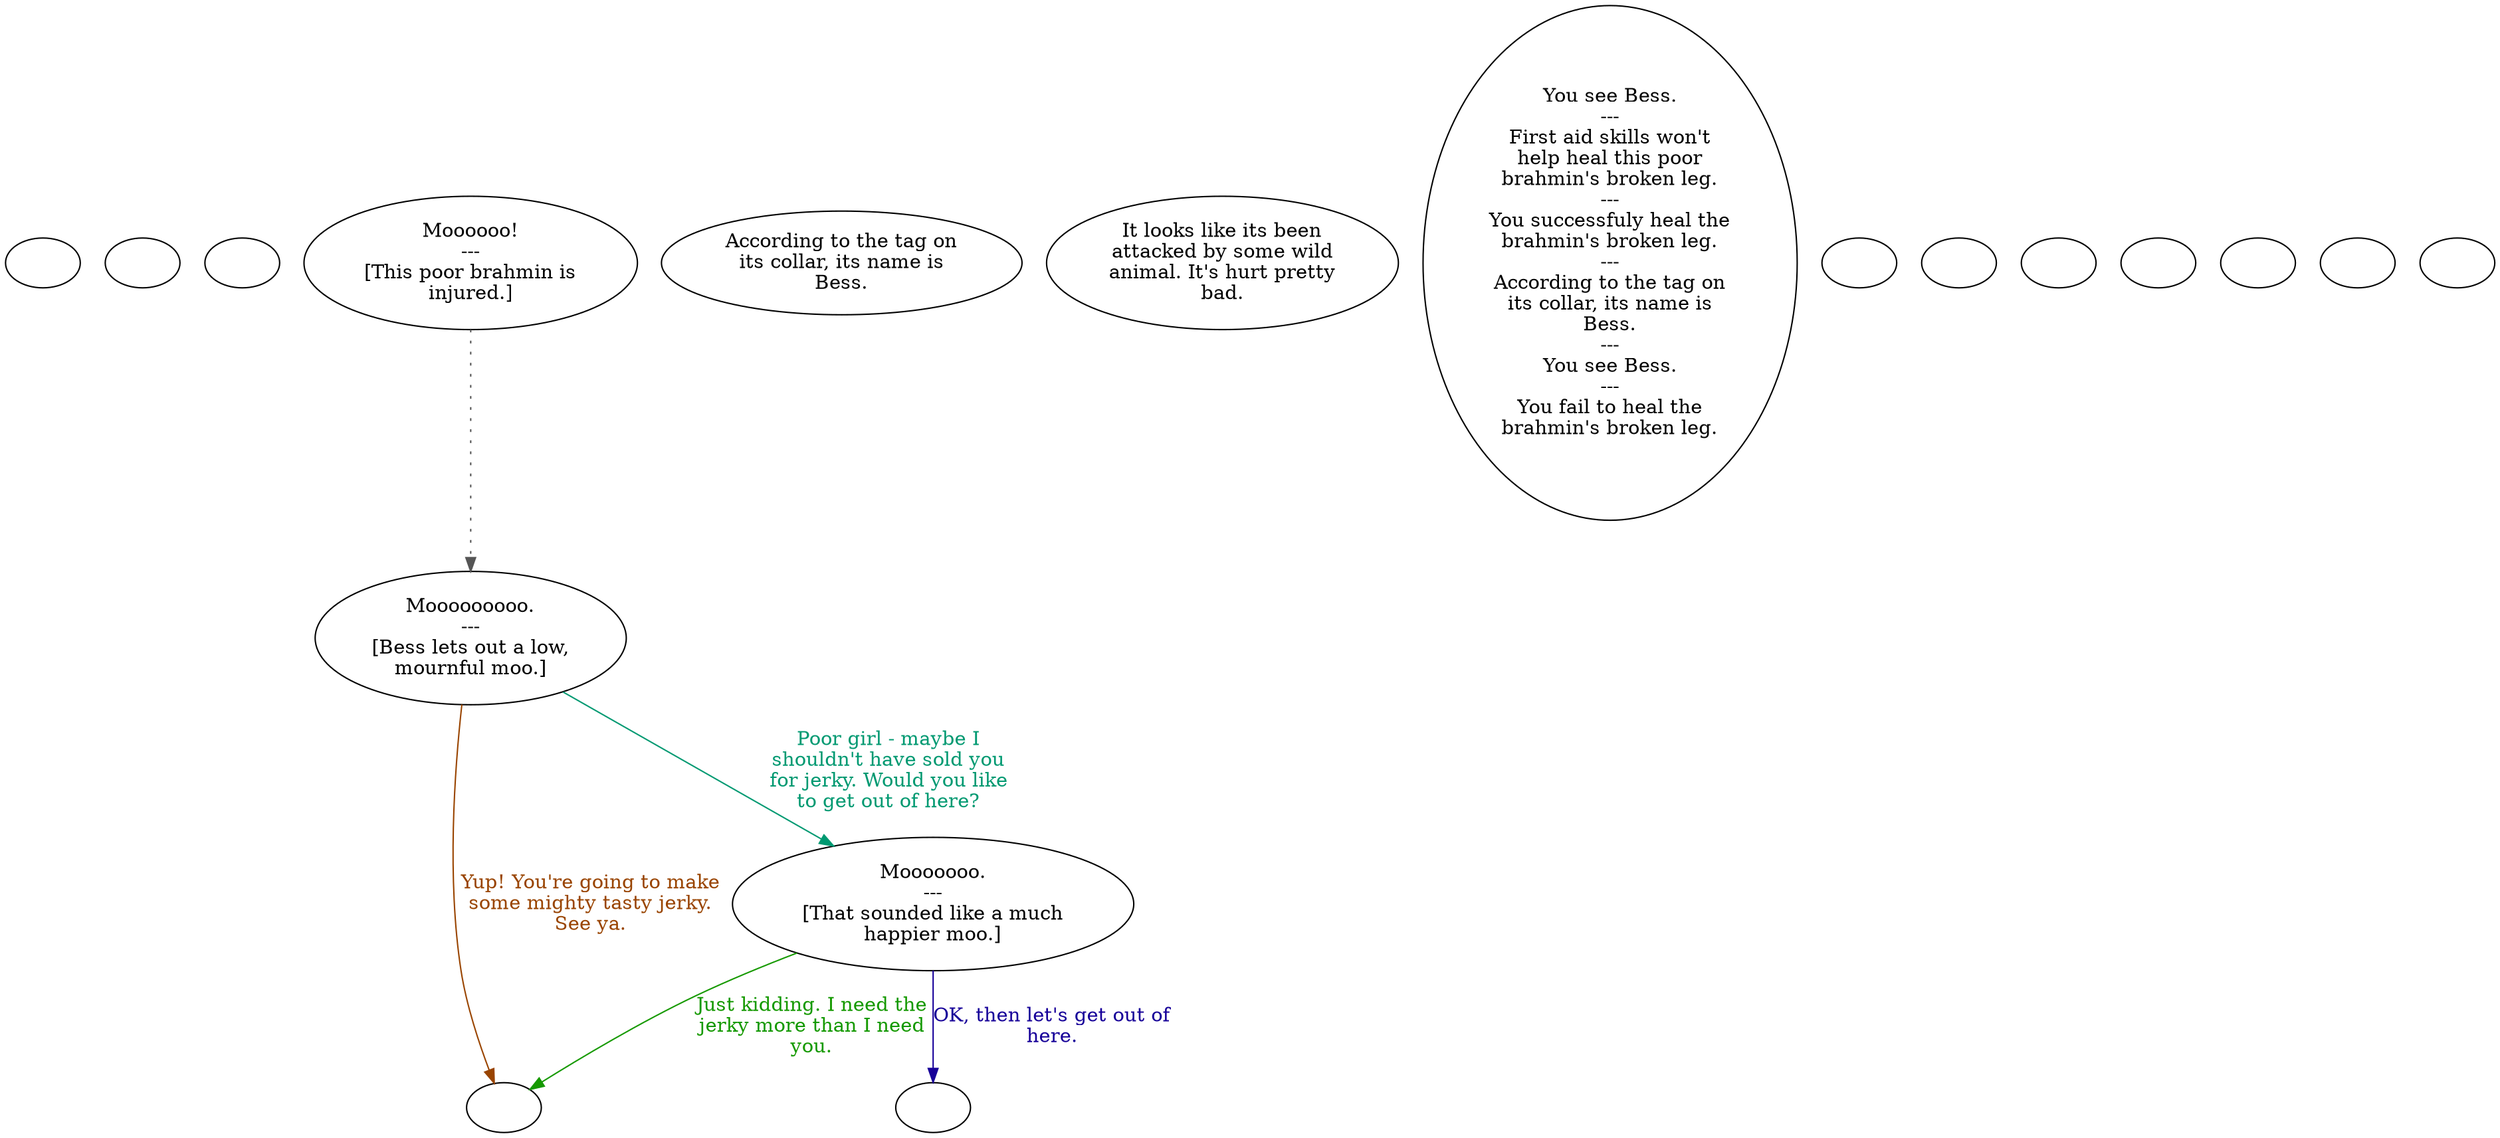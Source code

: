 digraph mcBess {
  "checkPartyMembersNearDoor" [style=filled       fillcolor="#FFFFFF"       color="#000000"]
  "checkPartyMembersNearDoor" [label=""]
  "start" [style=filled       fillcolor="#FFFFFF"       color="#000000"]
  "start" [label=""]
  "critter_p_proc" [style=filled       fillcolor="#FFFFFF"       color="#000000"]
  "critter_p_proc" [label=""]
  "talk_p_proc" [style=filled       fillcolor="#FFFFFF"       color="#000000"]
  "talk_p_proc" -> "Node002" [style=dotted color="#555555"]
  "talk_p_proc" [label="Moooooo!\n---\n[This poor brahmin is\ninjured.]"]
  "look_at_p_proc" [style=filled       fillcolor="#FFFFFF"       color="#000000"]
  "look_at_p_proc" [label="According to the tag on\nits collar, its name is\nBess."]
  "description_p_proc" [style=filled       fillcolor="#FFFFFF"       color="#000000"]
  "description_p_proc" [label="It looks like its been\nattacked by some wild\nanimal. It's hurt pretty\nbad."]
  "use_skill_on_p_proc" [style=filled       fillcolor="#FFFFFF"       color="#000000"]
  "use_skill_on_p_proc" [label="You see Bess.\n---\nFirst aid skills won't\nhelp heal this poor\nbrahmin's broken leg.\n---\nYou successfuly heal the\nbrahmin's broken leg.\n---\nAccording to the tag on\nits collar, its name is\nBess.\n---\nYou see Bess.\n---\nYou fail to heal the\nbrahmin's broken leg."]
  "damage_p_proc" [style=filled       fillcolor="#FFFFFF"       color="#000000"]
  "damage_p_proc" [label=""]
  "map_enter_p_proc" [style=filled       fillcolor="#FFFFFF"       color="#000000"]
  "map_enter_p_proc" [label=""]
  "map_exit_p_proc" [style=filled       fillcolor="#FFFFFF"       color="#000000"]
  "map_exit_p_proc" [label=""]
  "timed_event_p_proc" [style=filled       fillcolor="#FFFFFF"       color="#000000"]
  "timed_event_p_proc" [label=""]
  "use_p_proc" [style=filled       fillcolor="#FFFFFF"       color="#000000"]
  "use_p_proc" [label=""]
  "push_p_proc" [style=filled       fillcolor="#FFFFFF"       color="#000000"]
  "push_p_proc" [label=""]
  "Node999" [style=filled       fillcolor="#FFFFFF"       color="#000000"]
  "Node999" [label=""]
  "Node990" [style=filled       fillcolor="#FFFFFF"       color="#000000"]
  "Node990" [label=""]
  "Node002" [style=filled       fillcolor="#FFFFFF"       color="#000000"]
  "Node002" [label="Mooooooooo.\n---\n[Bess lets out a low,\nmournful moo.]"]
  "Node002" -> "Node003" [label="Poor girl - maybe I\nshouldn't have sold you\nfor jerky. Would you like\nto get out of here?" color="#009971" fontcolor="#009971"]
  "Node002" -> "Node999" [label="Yup! You're going to make\nsome mighty tasty jerky.\nSee ya." color="#994400" fontcolor="#994400"]
  "Node003" [style=filled       fillcolor="#FFFFFF"       color="#000000"]
  "Node003" [label="Mooooooo.\n---\n[That sounded like a much\nhappier moo.]"]
  "Node003" -> "Node990" [label="OK, then let's get out of\nhere." color="#170099" fontcolor="#170099"]
  "Node003" -> "Node999" [label="Just kidding. I need the\njerky more than I need\nyou." color="#159900" fontcolor="#159900"]
  "use_obj_on_p_proc" [style=filled       fillcolor="#FFFFFF"       color="#000000"]
  "use_obj_on_p_proc" [label=""]
}